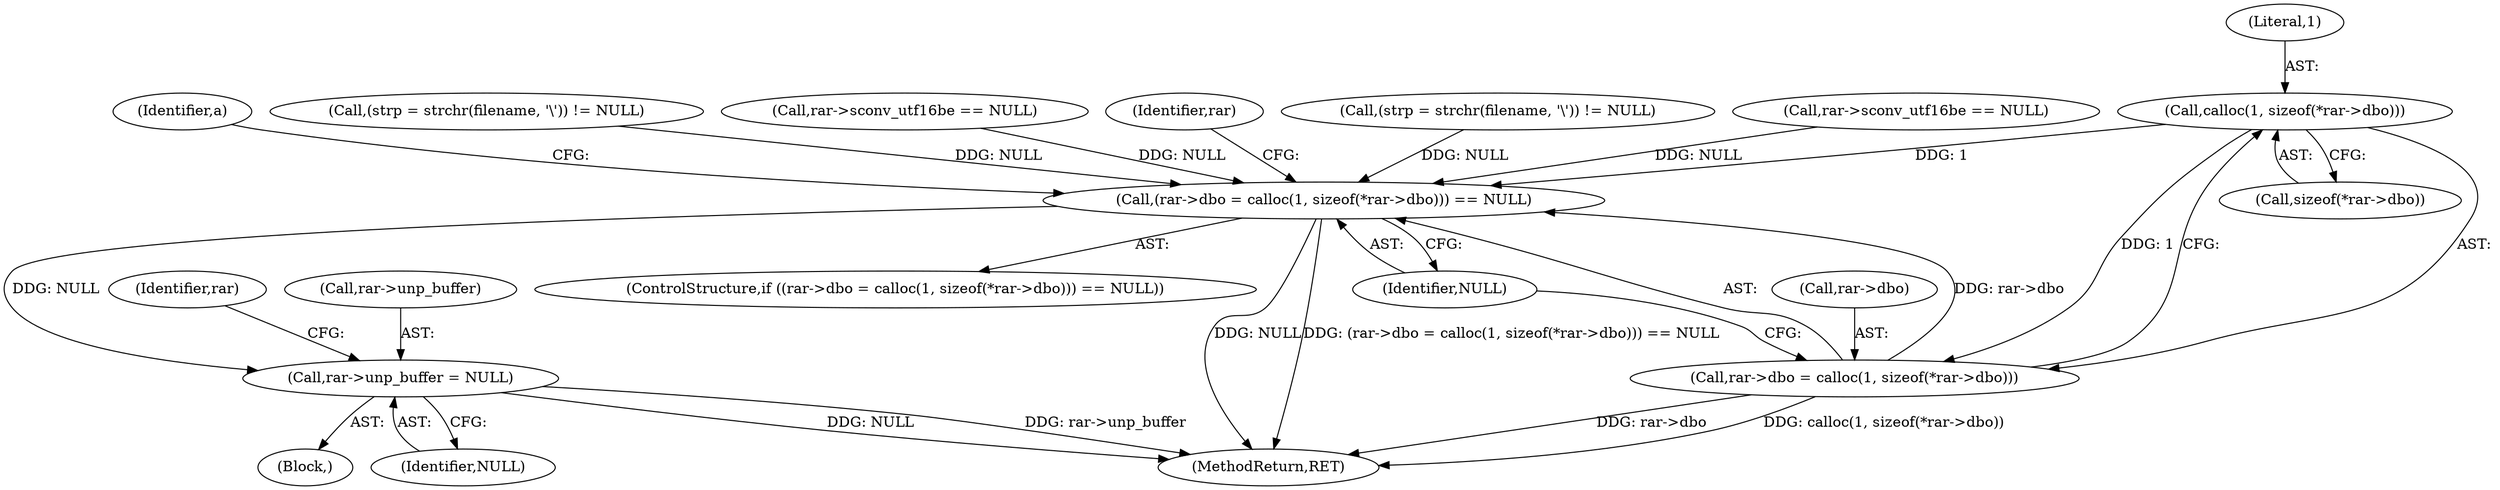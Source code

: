 digraph "0_libarchive_5562545b5562f6d12a4ef991fae158bf4ccf92b6@API" {
"1001279" [label="(Call,calloc(1, sizeof(*rar->dbo)))"];
"1001274" [label="(Call,(rar->dbo = calloc(1, sizeof(*rar->dbo))) == NULL)"];
"1001580" [label="(Call,rar->unp_buffer = NULL)"];
"1001275" [label="(Call,rar->dbo = calloc(1, sizeof(*rar->dbo)))"];
"1001279" [label="(Call,calloc(1, sizeof(*rar->dbo)))"];
"1001741" [label="(MethodReturn,RET)"];
"1001275" [label="(Call,rar->dbo = calloc(1, sizeof(*rar->dbo)))"];
"1001044" [label="(Call,(strp = strchr(filename, '\\')) != NULL)"];
"1000971" [label="(Call,rar->sconv_utf16be == NULL)"];
"1001273" [label="(ControlStructure,if ((rar->dbo = calloc(1, sizeof(*rar->dbo))) == NULL))"];
"1001581" [label="(Call,rar->unp_buffer)"];
"1000121" [label="(Block,)"];
"1001584" [label="(Identifier,NULL)"];
"1001280" [label="(Literal,1)"];
"1001587" [label="(Identifier,rar)"];
"1001580" [label="(Call,rar->unp_buffer = NULL)"];
"1001286" [label="(Identifier,NULL)"];
"1001301" [label="(Identifier,rar)"];
"1001274" [label="(Call,(rar->dbo = calloc(1, sizeof(*rar->dbo))) == NULL)"];
"1001276" [label="(Call,rar->dbo)"];
"1001064" [label="(Call,(strp = strchr(filename, '\\')) != NULL)"];
"1000953" [label="(Call,rar->sconv_utf16be == NULL)"];
"1001291" [label="(Identifier,a)"];
"1001281" [label="(Call,sizeof(*rar->dbo))"];
"1001279" -> "1001275"  [label="AST: "];
"1001279" -> "1001281"  [label="CFG: "];
"1001280" -> "1001279"  [label="AST: "];
"1001281" -> "1001279"  [label="AST: "];
"1001275" -> "1001279"  [label="CFG: "];
"1001279" -> "1001274"  [label="DDG: 1"];
"1001279" -> "1001275"  [label="DDG: 1"];
"1001274" -> "1001273"  [label="AST: "];
"1001274" -> "1001286"  [label="CFG: "];
"1001275" -> "1001274"  [label="AST: "];
"1001286" -> "1001274"  [label="AST: "];
"1001291" -> "1001274"  [label="CFG: "];
"1001301" -> "1001274"  [label="CFG: "];
"1001274" -> "1001741"  [label="DDG: NULL"];
"1001274" -> "1001741"  [label="DDG: (rar->dbo = calloc(1, sizeof(*rar->dbo))) == NULL"];
"1001275" -> "1001274"  [label="DDG: rar->dbo"];
"1001044" -> "1001274"  [label="DDG: NULL"];
"1000953" -> "1001274"  [label="DDG: NULL"];
"1000971" -> "1001274"  [label="DDG: NULL"];
"1001064" -> "1001274"  [label="DDG: NULL"];
"1001274" -> "1001580"  [label="DDG: NULL"];
"1001580" -> "1000121"  [label="AST: "];
"1001580" -> "1001584"  [label="CFG: "];
"1001581" -> "1001580"  [label="AST: "];
"1001584" -> "1001580"  [label="AST: "];
"1001587" -> "1001580"  [label="CFG: "];
"1001580" -> "1001741"  [label="DDG: NULL"];
"1001580" -> "1001741"  [label="DDG: rar->unp_buffer"];
"1001276" -> "1001275"  [label="AST: "];
"1001286" -> "1001275"  [label="CFG: "];
"1001275" -> "1001741"  [label="DDG: rar->dbo"];
"1001275" -> "1001741"  [label="DDG: calloc(1, sizeof(*rar->dbo))"];
}
